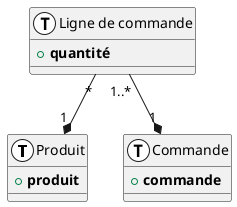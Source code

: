 @startuml "gerund"

!define Table(x) class "x" << (T,#FFFFFF) >>
!define pk(x) <b>x</b>

Table("Produit") {
    {field} + pk(produit)
}

"Ligne de commande" "*" --* "1" "Produit"

Table("Ligne de commande") {
    {field} + pk(quantité)
}

"Ligne de commande" "1..*" --* "1" "Commande"

Table("Commande") {
    {field} + pk(commande)
}

@enduml
